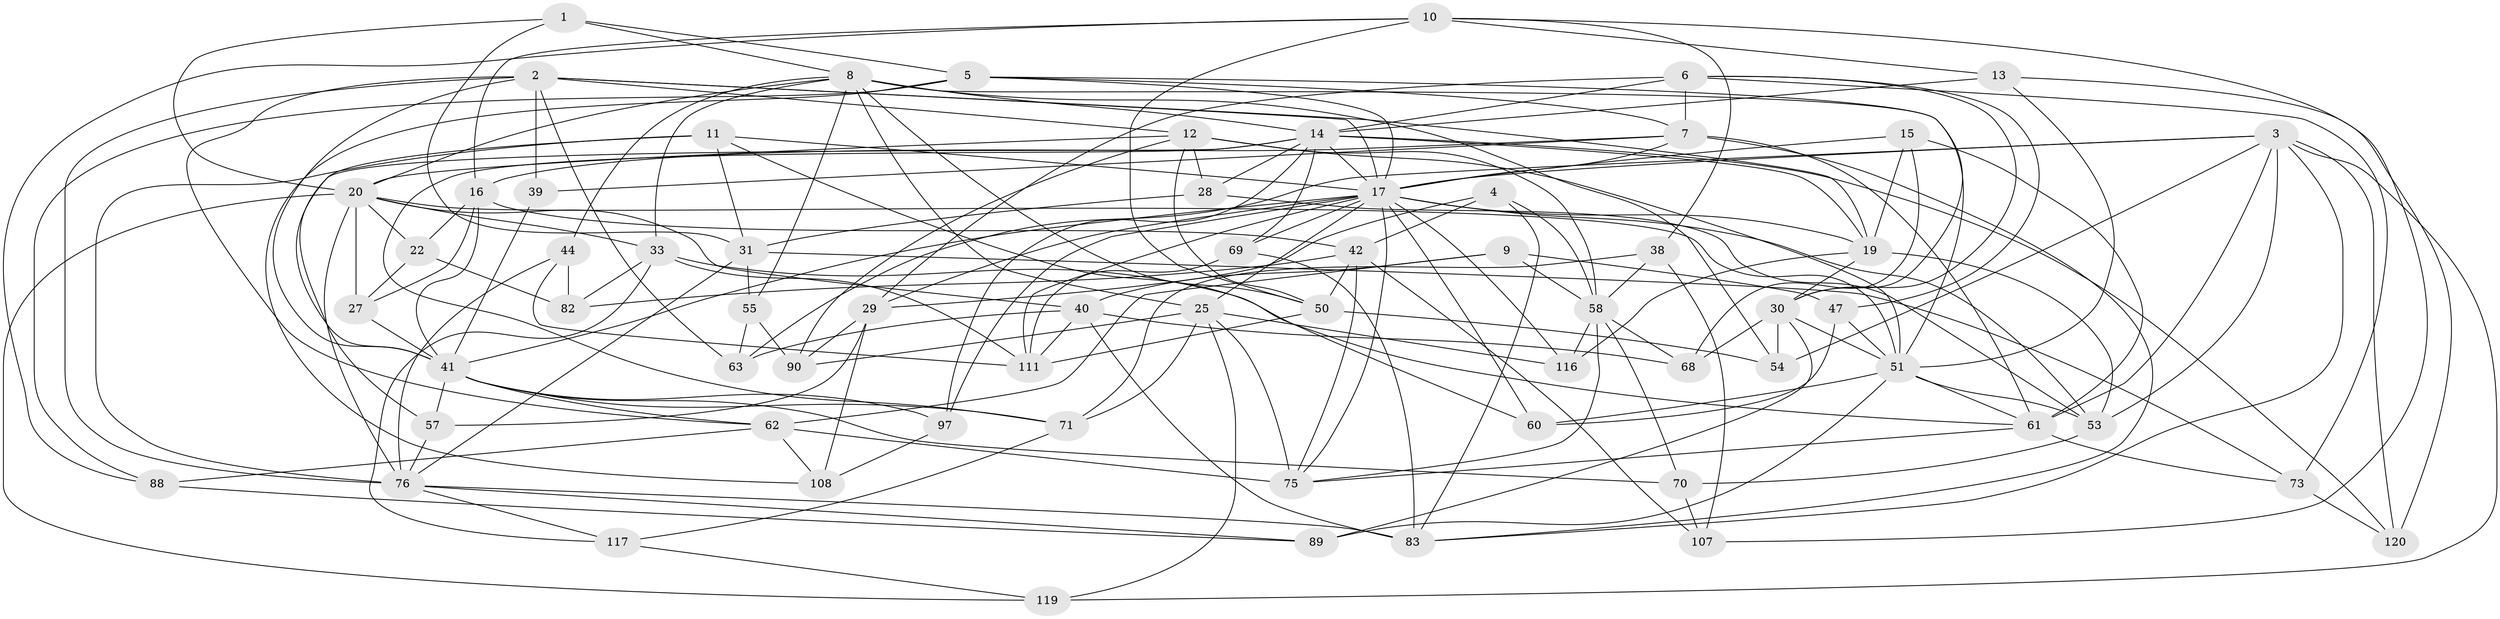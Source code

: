 // original degree distribution, {4: 1.0}
// Generated by graph-tools (version 1.1) at 2025/16/03/09/25 04:16:34]
// undirected, 65 vertices, 186 edges
graph export_dot {
graph [start="1"]
  node [color=gray90,style=filled];
  1;
  2 [super="+46+32+87"];
  3 [super="+37+96"];
  4;
  5 [super="+77"];
  6 [super="+56"];
  7 [super="+21+67"];
  8 [super="+52+45"];
  9;
  10 [super="+34"];
  11 [super="+110"];
  12 [super="+48"];
  13;
  14 [super="+100+78"];
  15;
  16 [super="+112"];
  17 [super="+18+91"];
  19 [super="+113+66"];
  20 [super="+23"];
  22;
  25 [super="+79+81"];
  27;
  28;
  29 [super="+130"];
  30 [super="+36+102"];
  31 [super="+49"];
  33 [super="+126"];
  38;
  39;
  40 [super="+80"];
  41 [super="+65+85+98"];
  42 [super="+94"];
  44;
  47;
  50 [super="+124"];
  51 [super="+84+114+86+122"];
  53 [super="+125"];
  54;
  55;
  57;
  58 [super="+92+59"];
  60;
  61 [super="+74"];
  62 [super="+118"];
  63;
  68;
  69;
  70;
  71 [super="+105"];
  73;
  75 [super="+104"];
  76 [super="+106"];
  82;
  83 [super="+128"];
  88;
  89;
  90;
  97;
  107;
  108;
  111 [super="+121"];
  116;
  117;
  119;
  120;
  1 -- 31;
  1 -- 8;
  1 -- 5;
  1 -- 20;
  2 -- 76;
  2 -- 63;
  2 -- 39 [weight=2];
  2 -- 41 [weight=2];
  2 -- 62;
  2 -- 17;
  2 -- 12;
  2 -- 19;
  3 -- 61;
  3 -- 120;
  3 -- 119;
  3 -- 54;
  3 -- 63;
  3 -- 83;
  3 -- 53;
  3 -- 17;
  4 -- 58;
  4 -- 83;
  4 -- 29;
  4 -- 42;
  5 -- 88;
  5 -- 7;
  5 -- 108;
  5 -- 30;
  5 -- 17;
  6 -- 29;
  6 -- 7;
  6 -- 73;
  6 -- 30;
  6 -- 47;
  6 -- 14;
  7 -- 16;
  7 -- 83;
  7 -- 61 [weight=2];
  7 -- 39;
  7 -- 17;
  8 -- 33;
  8 -- 55;
  8 -- 50;
  8 -- 51;
  8 -- 14;
  8 -- 54;
  8 -- 25;
  8 -- 44;
  8 -- 20;
  9 -- 62;
  9 -- 40;
  9 -- 47;
  9 -- 58;
  10 -- 38;
  10 -- 16;
  10 -- 50;
  10 -- 88;
  10 -- 107;
  10 -- 13;
  11 -- 76 [weight=2];
  11 -- 60;
  11 -- 31;
  11 -- 41;
  11 -- 17;
  12 -- 50;
  12 -- 51 [weight=2];
  12 -- 58;
  12 -- 90;
  12 -- 28;
  12 -- 20;
  13 -- 120;
  13 -- 14;
  13 -- 51;
  14 -- 57;
  14 -- 97;
  14 -- 69;
  14 -- 120;
  14 -- 19 [weight=2];
  14 -- 28;
  14 -- 17;
  14 -- 71;
  15 -- 68;
  15 -- 17;
  15 -- 61;
  15 -- 19;
  16 -- 41;
  16 -- 27;
  16 -- 22;
  16 -- 42;
  17 -- 75;
  17 -- 97;
  17 -- 69;
  17 -- 41;
  17 -- 53;
  17 -- 25;
  17 -- 60;
  17 -- 19;
  17 -- 116;
  17 -- 29;
  17 -- 111;
  19 -- 116;
  19 -- 53;
  19 -- 30;
  20 -- 22;
  20 -- 27;
  20 -- 51;
  20 -- 33;
  20 -- 40;
  20 -- 76;
  20 -- 119;
  22 -- 82;
  22 -- 27;
  25 -- 116;
  25 -- 119;
  25 -- 75;
  25 -- 90;
  25 -- 71 [weight=2];
  27 -- 41;
  28 -- 31;
  28 -- 53;
  29 -- 108;
  29 -- 57;
  29 -- 90;
  30 -- 54;
  30 -- 89;
  30 -- 51 [weight=2];
  30 -- 68;
  31 -- 73;
  31 -- 55;
  31 -- 76;
  33 -- 111;
  33 -- 61;
  33 -- 82;
  33 -- 117;
  38 -- 71;
  38 -- 107;
  38 -- 58;
  39 -- 41;
  40 -- 68;
  40 -- 83;
  40 -- 111;
  40 -- 63;
  41 -- 57;
  41 -- 62;
  41 -- 97;
  41 -- 70;
  41 -- 71;
  42 -- 82;
  42 -- 107;
  42 -- 50;
  42 -- 75;
  44 -- 82;
  44 -- 111;
  44 -- 76;
  47 -- 60;
  47 -- 51;
  50 -- 54;
  50 -- 111;
  51 -- 61;
  51 -- 53;
  51 -- 60;
  51 -- 89;
  53 -- 70;
  55 -- 90;
  55 -- 63;
  57 -- 76;
  58 -- 68;
  58 -- 116;
  58 -- 70;
  58 -- 75;
  61 -- 73;
  61 -- 75;
  62 -- 88;
  62 -- 75;
  62 -- 108;
  69 -- 111;
  69 -- 83;
  70 -- 107;
  71 -- 117;
  73 -- 120;
  76 -- 83;
  76 -- 117;
  76 -- 89;
  88 -- 89;
  97 -- 108;
  117 -- 119;
}
